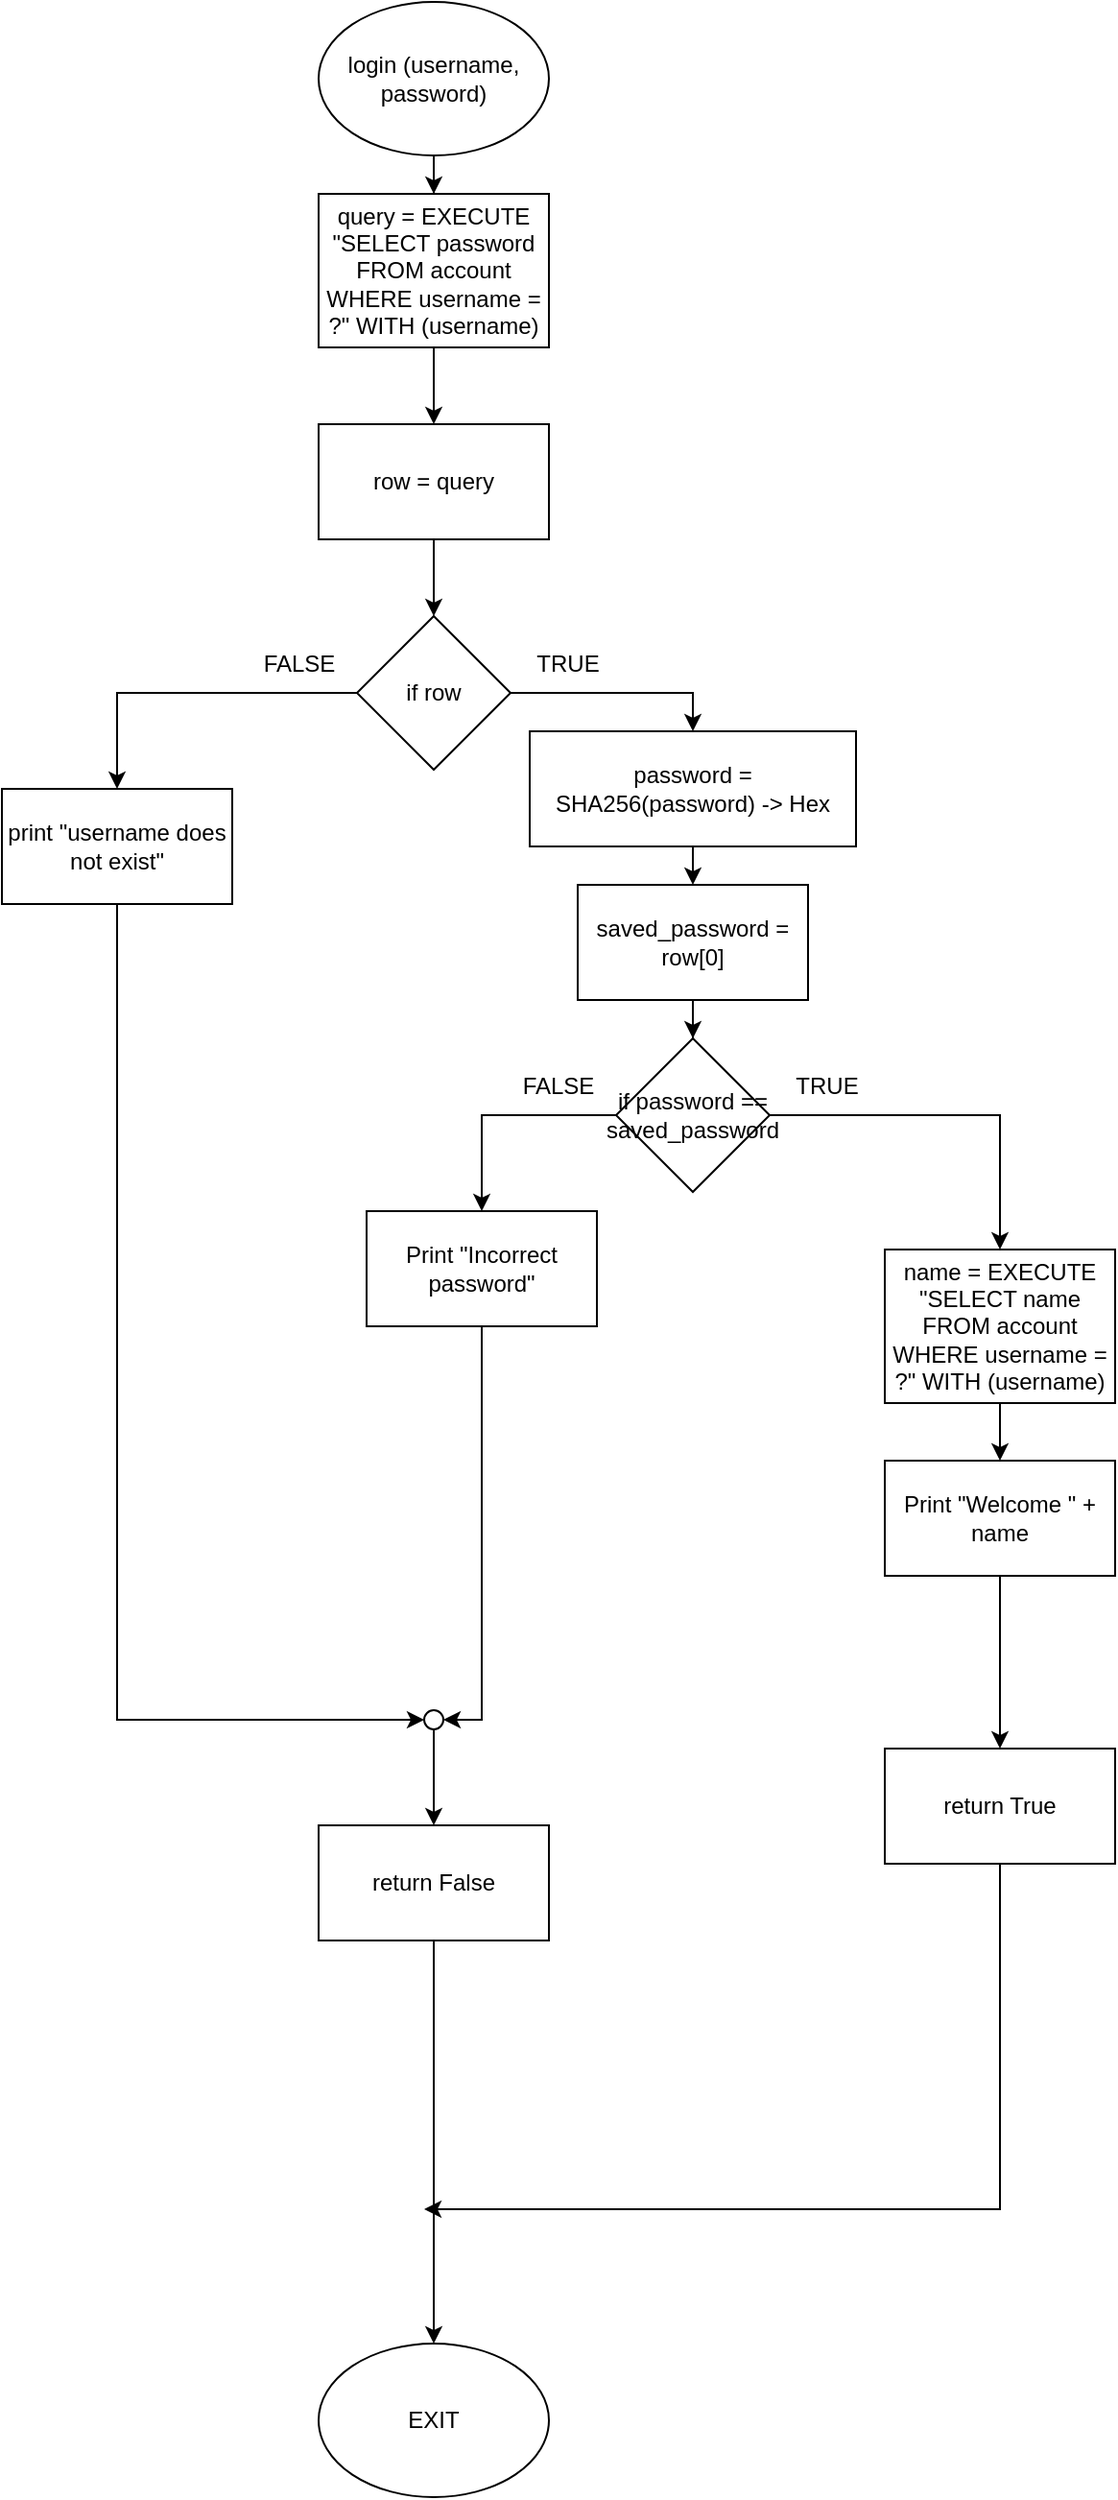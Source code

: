 <mxfile version="26.0.9">
  <diagram name="Page-1" id="VAc9qp3X7iCrmaPwG3_9">
    <mxGraphModel dx="1434" dy="836" grid="1" gridSize="10" guides="1" tooltips="1" connect="1" arrows="1" fold="1" page="1" pageScale="1" pageWidth="850" pageHeight="1300" math="0" shadow="0">
      <root>
        <mxCell id="0" />
        <mxCell id="1" parent="0" />
        <mxCell id="lsrfkjdOhix8qqHgwJ27-7" value="" style="edgeStyle=orthogonalEdgeStyle;rounded=0;orthogonalLoop=1;jettySize=auto;html=1;" parent="1" source="lsrfkjdOhix8qqHgwJ27-1" target="lsrfkjdOhix8qqHgwJ27-6" edge="1">
          <mxGeometry relative="1" as="geometry" />
        </mxCell>
        <mxCell id="lsrfkjdOhix8qqHgwJ27-1" value="login (username, password)" style="ellipse;whiteSpace=wrap;html=1;" parent="1" vertex="1">
          <mxGeometry x="365" width="120" height="80" as="geometry" />
        </mxCell>
        <mxCell id="lsrfkjdOhix8qqHgwJ27-11" value="" style="edgeStyle=orthogonalEdgeStyle;rounded=0;orthogonalLoop=1;jettySize=auto;html=1;" parent="1" source="lsrfkjdOhix8qqHgwJ27-6" target="lsrfkjdOhix8qqHgwJ27-10" edge="1">
          <mxGeometry relative="1" as="geometry" />
        </mxCell>
        <mxCell id="lsrfkjdOhix8qqHgwJ27-6" value="&lt;div&gt;query = EXECUTE &quot;SELECT password FROM account WHERE username = ?&quot; WITH (username)&lt;/div&gt;" style="whiteSpace=wrap;html=1;" parent="1" vertex="1">
          <mxGeometry x="365" y="100" width="120" height="80" as="geometry" />
        </mxCell>
        <mxCell id="lsrfkjdOhix8qqHgwJ27-13" value="" style="edgeStyle=orthogonalEdgeStyle;rounded=0;orthogonalLoop=1;jettySize=auto;html=1;" parent="1" source="lsrfkjdOhix8qqHgwJ27-10" target="lsrfkjdOhix8qqHgwJ27-12" edge="1">
          <mxGeometry relative="1" as="geometry" />
        </mxCell>
        <mxCell id="lsrfkjdOhix8qqHgwJ27-10" value="&lt;span class=&quot;hljs-operator&quot;&gt;row =&lt;/span&gt; query" style="whiteSpace=wrap;html=1;" parent="1" vertex="1">
          <mxGeometry x="365" y="220" width="120" height="60" as="geometry" />
        </mxCell>
        <mxCell id="lsrfkjdOhix8qqHgwJ27-15" value="" style="edgeStyle=orthogonalEdgeStyle;rounded=0;orthogonalLoop=1;jettySize=auto;html=1;entryX=0.5;entryY=0;entryDx=0;entryDy=0;" parent="1" source="lsrfkjdOhix8qqHgwJ27-12" target="A789YBHWFWgCXb_zoCzD-1" edge="1">
          <mxGeometry relative="1" as="geometry">
            <mxPoint x="560" y="360" as="targetPoint" />
          </mxGeometry>
        </mxCell>
        <mxCell id="lsrfkjdOhix8qqHgwJ27-29" value="" style="edgeStyle=orthogonalEdgeStyle;rounded=0;orthogonalLoop=1;jettySize=auto;html=1;" parent="1" source="lsrfkjdOhix8qqHgwJ27-12" target="lsrfkjdOhix8qqHgwJ27-28" edge="1">
          <mxGeometry relative="1" as="geometry" />
        </mxCell>
        <mxCell id="lsrfkjdOhix8qqHgwJ27-12" value="if row" style="rhombus;whiteSpace=wrap;html=1;" parent="1" vertex="1">
          <mxGeometry x="385" y="320" width="80" height="80" as="geometry" />
        </mxCell>
        <mxCell id="lsrfkjdOhix8qqHgwJ27-19" value="" style="edgeStyle=orthogonalEdgeStyle;rounded=0;orthogonalLoop=1;jettySize=auto;html=1;" parent="1" source="lsrfkjdOhix8qqHgwJ27-14" target="lsrfkjdOhix8qqHgwJ27-18" edge="1">
          <mxGeometry relative="1" as="geometry" />
        </mxCell>
        <mxCell id="lsrfkjdOhix8qqHgwJ27-14" value="saved_password = row[0]" style="whiteSpace=wrap;html=1;" parent="1" vertex="1">
          <mxGeometry x="500" y="460" width="120" height="60" as="geometry" />
        </mxCell>
        <mxCell id="lsrfkjdOhix8qqHgwJ27-27" value="" style="edgeStyle=orthogonalEdgeStyle;rounded=0;orthogonalLoop=1;jettySize=auto;html=1;" parent="1" source="lsrfkjdOhix8qqHgwJ27-18" target="lsrfkjdOhix8qqHgwJ27-26" edge="1">
          <mxGeometry relative="1" as="geometry" />
        </mxCell>
        <mxCell id="vxVsIwZe77jsHyKislrC-5" value="" style="edgeStyle=orthogonalEdgeStyle;rounded=0;orthogonalLoop=1;jettySize=auto;html=1;entryX=0.5;entryY=0;entryDx=0;entryDy=0;" parent="1" source="lsrfkjdOhix8qqHgwJ27-18" target="lsrfkjdOhix8qqHgwJ27-48" edge="1">
          <mxGeometry relative="1" as="geometry">
            <mxPoint x="720" y="630" as="targetPoint" />
          </mxGeometry>
        </mxCell>
        <mxCell id="lsrfkjdOhix8qqHgwJ27-18" value="if password == saved_password" style="rhombus;whiteSpace=wrap;html=1;" parent="1" vertex="1">
          <mxGeometry x="520" y="540" width="80" height="80" as="geometry" />
        </mxCell>
        <mxCell id="lsrfkjdOhix8qqHgwJ27-46" style="edgeStyle=orthogonalEdgeStyle;rounded=0;orthogonalLoop=1;jettySize=auto;html=1;" parent="1" source="lsrfkjdOhix8qqHgwJ27-22" edge="1">
          <mxGeometry relative="1" as="geometry">
            <mxPoint x="420" y="1150" as="targetPoint" />
            <Array as="points">
              <mxPoint x="720" y="1150" />
            </Array>
          </mxGeometry>
        </mxCell>
        <mxCell id="lsrfkjdOhix8qqHgwJ27-22" value="return True" style="whiteSpace=wrap;html=1;" parent="1" vertex="1">
          <mxGeometry x="660" y="910" width="120" height="60" as="geometry" />
        </mxCell>
        <mxCell id="lsrfkjdOhix8qqHgwJ27-36" style="edgeStyle=orthogonalEdgeStyle;rounded=0;orthogonalLoop=1;jettySize=auto;html=1;entryX=1;entryY=0.5;entryDx=0;entryDy=0;exitX=0.5;exitY=1;exitDx=0;exitDy=0;" parent="1" source="lsrfkjdOhix8qqHgwJ27-26" target="lsrfkjdOhix8qqHgwJ27-34" edge="1">
          <mxGeometry relative="1" as="geometry">
            <mxPoint x="485" y="690" as="sourcePoint" />
            <mxPoint x="460" y="890" as="targetPoint" />
            <Array as="points">
              <mxPoint x="450" y="895" />
            </Array>
          </mxGeometry>
        </mxCell>
        <mxCell id="lsrfkjdOhix8qqHgwJ27-26" value="Print &quot;Incorrect password&quot;" style="whiteSpace=wrap;html=1;" parent="1" vertex="1">
          <mxGeometry x="390" y="630" width="120" height="60" as="geometry" />
        </mxCell>
        <mxCell id="lsrfkjdOhix8qqHgwJ27-37" style="edgeStyle=orthogonalEdgeStyle;rounded=0;orthogonalLoop=1;jettySize=auto;html=1;entryX=0;entryY=0.5;entryDx=0;entryDy=0;exitX=0.5;exitY=1;exitDx=0;exitDy=0;" parent="1" source="lsrfkjdOhix8qqHgwJ27-28" target="lsrfkjdOhix8qqHgwJ27-34" edge="1">
          <mxGeometry relative="1" as="geometry" />
        </mxCell>
        <mxCell id="lsrfkjdOhix8qqHgwJ27-28" value="print &quot;username does not exist&quot;" style="whiteSpace=wrap;html=1;" parent="1" vertex="1">
          <mxGeometry x="200" y="410" width="120" height="60" as="geometry" />
        </mxCell>
        <mxCell id="lsrfkjdOhix8qqHgwJ27-30" value="TRUE" style="text;html=1;align=center;verticalAlign=middle;whiteSpace=wrap;rounded=0;" parent="1" vertex="1">
          <mxGeometry x="465" y="330" width="60" height="30" as="geometry" />
        </mxCell>
        <mxCell id="lsrfkjdOhix8qqHgwJ27-31" value="TRUE" style="text;html=1;align=center;verticalAlign=middle;whiteSpace=wrap;rounded=0;" parent="1" vertex="1">
          <mxGeometry x="600" y="550" width="60" height="30" as="geometry" />
        </mxCell>
        <mxCell id="lsrfkjdOhix8qqHgwJ27-32" value="FALSE" style="text;html=1;align=center;verticalAlign=middle;whiteSpace=wrap;rounded=0;" parent="1" vertex="1">
          <mxGeometry x="325" y="330" width="60" height="30" as="geometry" />
        </mxCell>
        <mxCell id="lsrfkjdOhix8qqHgwJ27-33" value="FALSE" style="text;html=1;align=center;verticalAlign=middle;whiteSpace=wrap;rounded=0;" parent="1" vertex="1">
          <mxGeometry x="460" y="550" width="60" height="30" as="geometry" />
        </mxCell>
        <mxCell id="lsrfkjdOhix8qqHgwJ27-44" value="" style="edgeStyle=orthogonalEdgeStyle;rounded=0;orthogonalLoop=1;jettySize=auto;html=1;" parent="1" source="lsrfkjdOhix8qqHgwJ27-34" target="lsrfkjdOhix8qqHgwJ27-43" edge="1">
          <mxGeometry relative="1" as="geometry" />
        </mxCell>
        <mxCell id="lsrfkjdOhix8qqHgwJ27-34" value="" style="ellipse;whiteSpace=wrap;html=1;aspect=fixed;" parent="1" vertex="1">
          <mxGeometry x="420" y="890" width="10" height="10" as="geometry" />
        </mxCell>
        <mxCell id="lsrfkjdOhix8qqHgwJ27-40" value="EXIT" style="ellipse;whiteSpace=wrap;html=1;" parent="1" vertex="1">
          <mxGeometry x="365" y="1220" width="120" height="80" as="geometry" />
        </mxCell>
        <mxCell id="lsrfkjdOhix8qqHgwJ27-45" style="edgeStyle=orthogonalEdgeStyle;rounded=0;orthogonalLoop=1;jettySize=auto;html=1;exitX=0.5;exitY=1;exitDx=0;exitDy=0;entryX=0.5;entryY=0;entryDx=0;entryDy=0;" parent="1" source="lsrfkjdOhix8qqHgwJ27-43" target="lsrfkjdOhix8qqHgwJ27-40" edge="1">
          <mxGeometry relative="1" as="geometry" />
        </mxCell>
        <mxCell id="lsrfkjdOhix8qqHgwJ27-43" value="return False" style="whiteSpace=wrap;html=1;" parent="1" vertex="1">
          <mxGeometry x="365" y="950" width="120" height="60" as="geometry" />
        </mxCell>
        <mxCell id="lsrfkjdOhix8qqHgwJ27-48" value="name = EXECUTE &quot;SELECT name FROM account WHERE username = ?&quot; WITH (username)" style="whiteSpace=wrap;html=1;" parent="1" vertex="1">
          <mxGeometry x="660" y="650" width="120" height="80" as="geometry" />
        </mxCell>
        <mxCell id="lsrfkjdOhix8qqHgwJ27-56" value="" style="edgeStyle=orthogonalEdgeStyle;rounded=0;orthogonalLoop=1;jettySize=auto;html=1;" parent="1" source="lsrfkjdOhix8qqHgwJ27-48" target="lsrfkjdOhix8qqHgwJ27-54" edge="1">
          <mxGeometry relative="1" as="geometry">
            <mxPoint x="720" y="730" as="sourcePoint" />
            <mxPoint x="720" y="860" as="targetPoint" />
          </mxGeometry>
        </mxCell>
        <mxCell id="lsrfkjdOhix8qqHgwJ27-57" value="" style="edgeStyle=orthogonalEdgeStyle;rounded=0;orthogonalLoop=1;jettySize=auto;html=1;" parent="1" source="lsrfkjdOhix8qqHgwJ27-54" target="lsrfkjdOhix8qqHgwJ27-22" edge="1">
          <mxGeometry relative="1" as="geometry" />
        </mxCell>
        <mxCell id="lsrfkjdOhix8qqHgwJ27-54" value="Print &quot;Welcome &quot; + name" style="whiteSpace=wrap;html=1;" parent="1" vertex="1">
          <mxGeometry x="660" y="760" width="120" height="60" as="geometry" />
        </mxCell>
        <mxCell id="A789YBHWFWgCXb_zoCzD-2" style="edgeStyle=orthogonalEdgeStyle;rounded=0;orthogonalLoop=1;jettySize=auto;html=1;exitX=0.5;exitY=1;exitDx=0;exitDy=0;entryX=0.5;entryY=0;entryDx=0;entryDy=0;" edge="1" parent="1" source="A789YBHWFWgCXb_zoCzD-1" target="lsrfkjdOhix8qqHgwJ27-14">
          <mxGeometry relative="1" as="geometry" />
        </mxCell>
        <mxCell id="A789YBHWFWgCXb_zoCzD-1" value="password = SHA256(password) -&amp;gt; Hex" style="rounded=0;whiteSpace=wrap;html=1;" vertex="1" parent="1">
          <mxGeometry x="475" y="380" width="170" height="60" as="geometry" />
        </mxCell>
      </root>
    </mxGraphModel>
  </diagram>
</mxfile>
